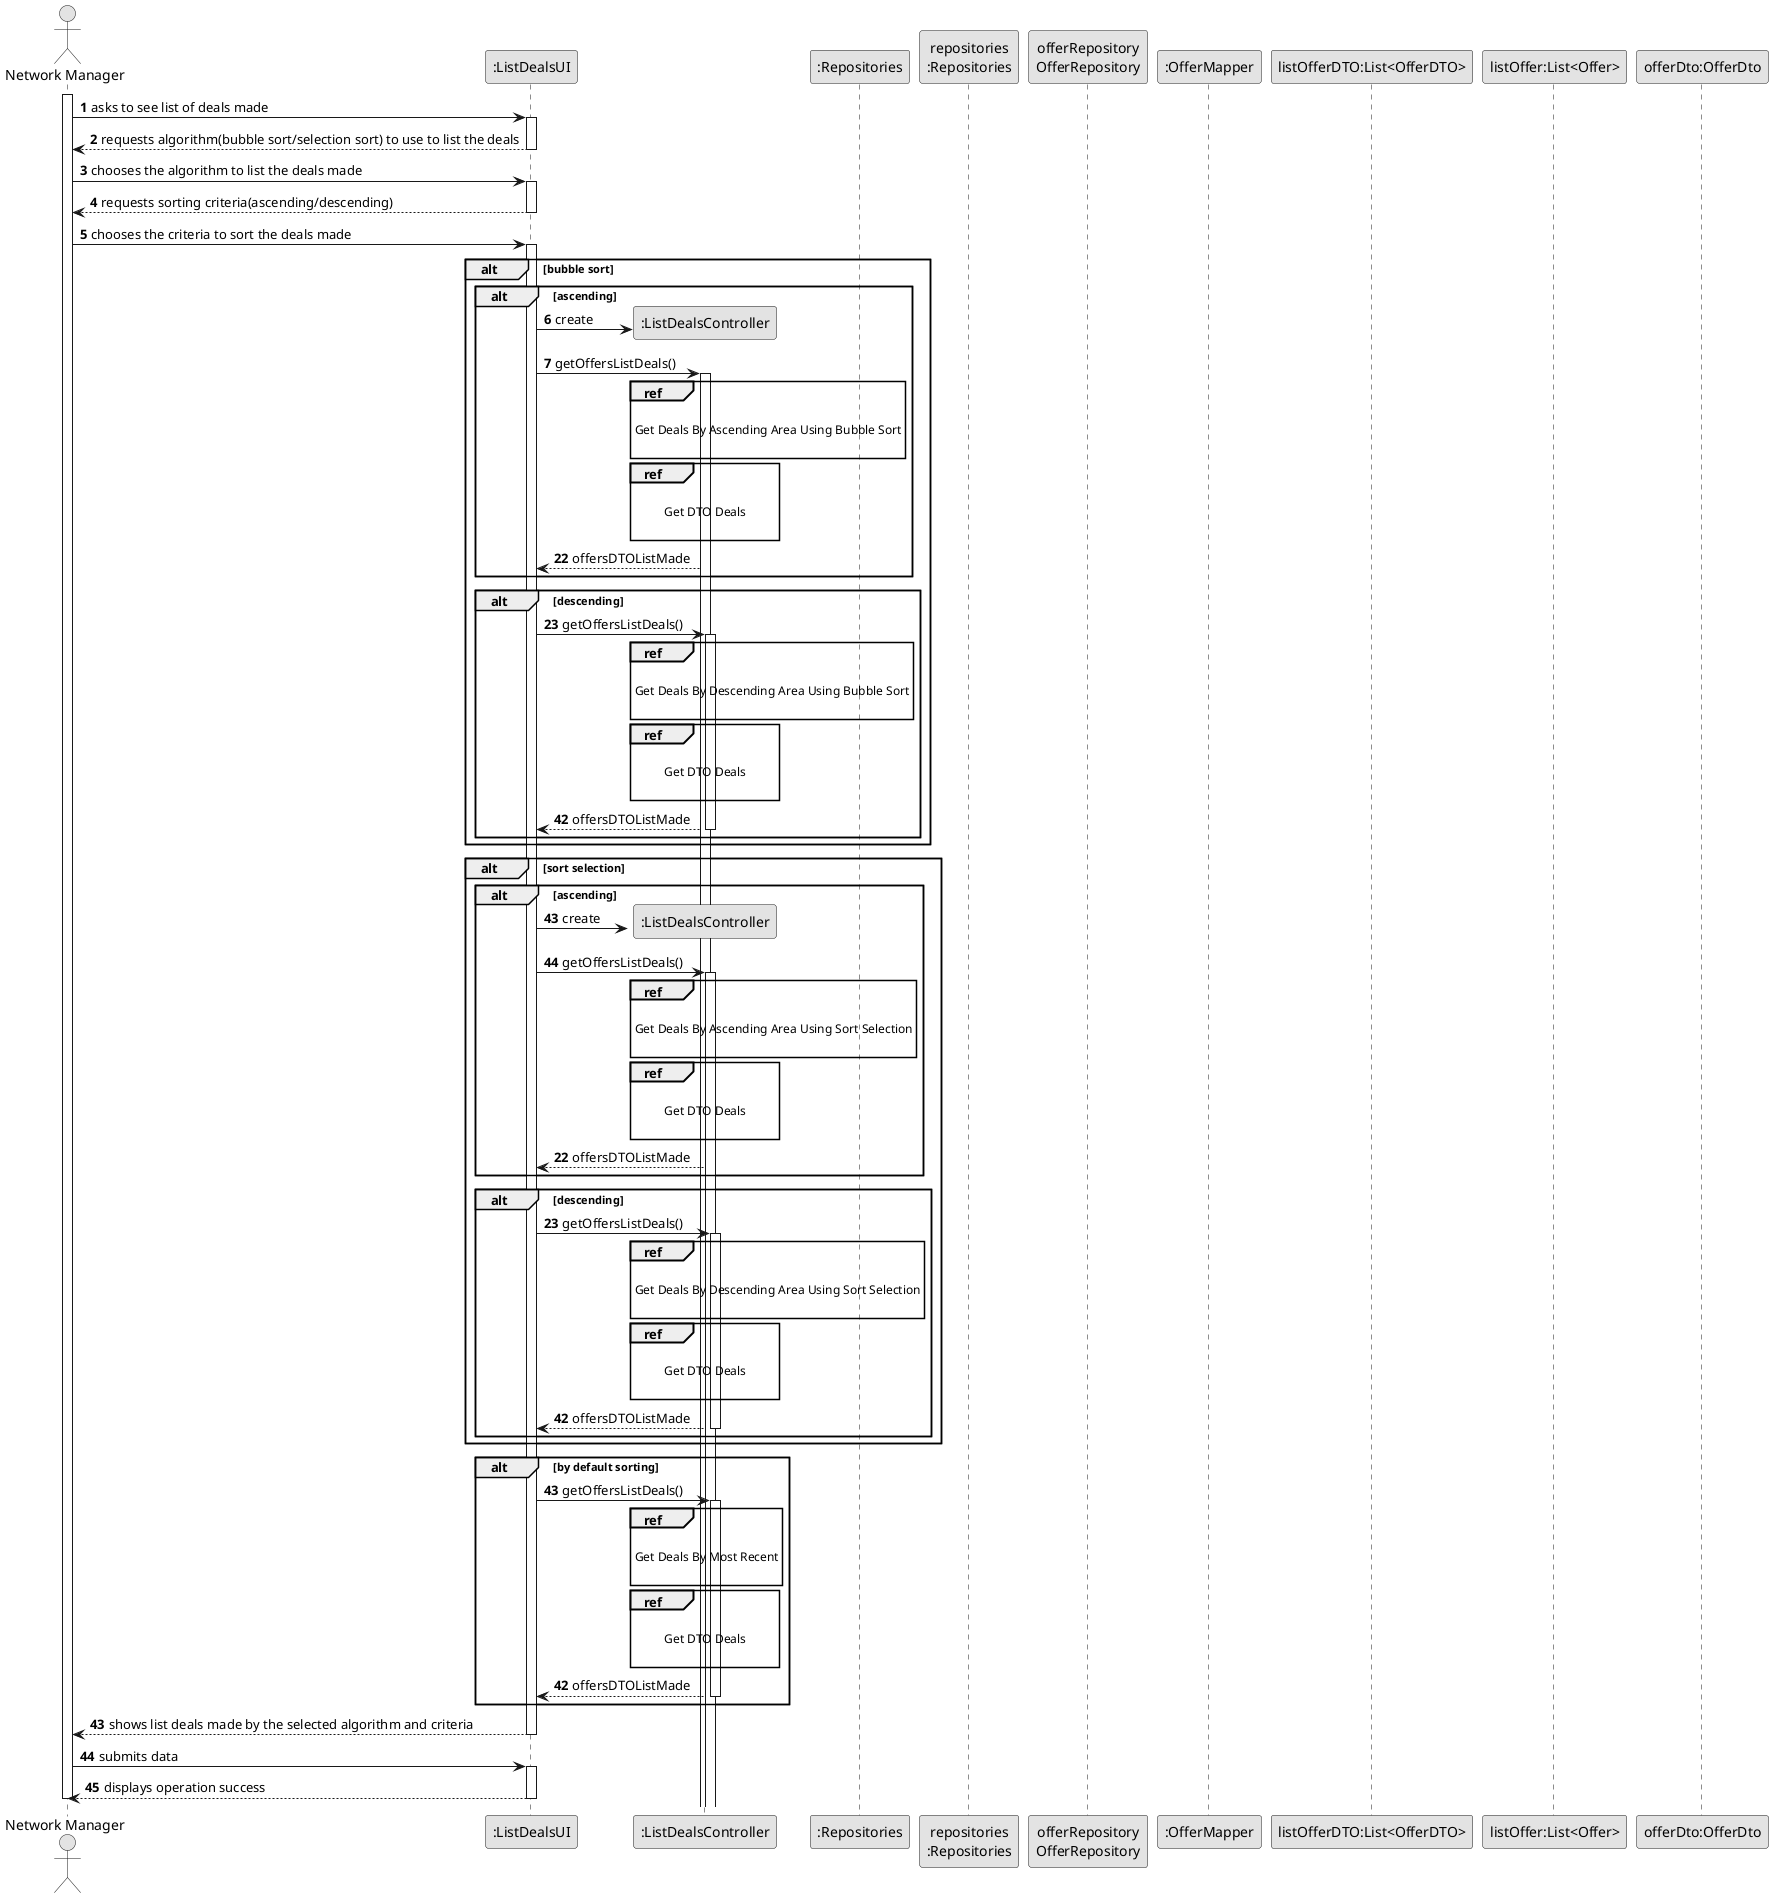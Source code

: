 @startuml
skinparam monochrome true
skinparam packageStyle rectangle
skinparam shadowing false

autonumber

'hide footbox
actor "Network Manager" as NetworkManager
participant ":ListDealsUI" as ListDealsUI
participant ":ListDealsController" as ListDealsController
participant ":Repositories" as RepositorySingleton
participant "repositories\n:Repositories" as PLAT
participant "offerRepository\nOfferRepository" as OfferRepository
participant ":OfferMapper" as OfferMapper
participant "listOfferDTO:List<OfferDTO>" as ListOfferDto
participant "listOffer:List<Offer>" as ListOffer
participant "offerDto:OfferDto" as OfferDto

activate NetworkManager

        NetworkManager -> ListDealsUI : asks to see list of deals made
                activate ListDealsUI

                ListDealsUI --> NetworkManager: requests algorithm(bubble sort/selection sort) to use to list the deals
                deactivate ListDealsUI

                 NetworkManager -> ListDealsUI : chooses the algorithm to list the deals made
                        activate ListDealsUI

                        ListDealsUI --> NetworkManager: requests sorting criteria(ascending/descending)
                        deactivate ListDealsUI

             NetworkManager -> ListDealsUI : chooses the criteria to sort the deals made
                        activate ListDealsUI
alt bubble sort
alt ascending


            ListDealsUI -> ListDealsController** : create

            ListDealsUI -> ListDealsController : getOffersListDeals()
            activate ListDealsController

ref over ListDealsController

            Get Deals By Ascending Area Using Bubble Sort

end ref

ref over ListDealsController

            Get DTO Deals

end ref

autonumber 22

ListDealsController --> ListDealsUI: offersDTOListMade



end

alt descending


'

            ListDealsUI -> ListDealsController : getOffersListDeals()
            activate ListDealsController


ref over ListDealsController

            Get Deals By Descending Area Using Bubble Sort

end ref

ref over ListDealsController

            Get DTO Deals

end ref

autonumber 42
                ListDealsController --> ListDealsUI : offersDTOListMade
            deactivate ListDealsController


  end
end



alt sort selection

alt ascending



            ListDealsUI -> ListDealsController** : create

            ListDealsUI -> ListDealsController : getOffersListDeals()
            activate ListDealsController

ref over ListDealsController

            Get Deals By Ascending Area Using Sort Selection

end ref

ref over ListDealsController

            Get DTO Deals

end ref

autonumber 22

ListDealsController --> ListDealsUI: offersDTOListMade


end

alt descending


'

            ListDealsUI -> ListDealsController : getOffersListDeals()
            activate ListDealsController


ref over ListDealsController

            Get Deals By Descending Area Using Sort Selection

end ref

ref over ListDealsController

            Get DTO Deals

end ref

autonumber 42
                ListDealsController --> ListDealsUI : offersDTOListMade
            deactivate ListDealsController


end
end


alt by default sorting


'            UI --> ADM : requests data (reference, description,  informal \n description, technical description, duration, cost)
            'create CTRL

            ListDealsUI -> ListDealsController : getOffersListDeals()
            activate ListDealsController


ref over ListDealsController

            Get Deals By Most Recent

end ref

ref over ListDealsController

            Get DTO Deals

end ref

autonumber 42
                ListDealsController --> ListDealsUI : offersDTOListMade
            deactivate ListDealsController


end




 ListDealsUI --> NetworkManager : shows list deals made by the selected algorithm and criteria
        deactivate ListDealsUI
    NetworkManager -> ListDealsUI : submits data
    activate ListDealsUI

            ListDealsUI --> NetworkManager: displays operation success
    deactivate ListDealsUI

deactivate NetworkManager

@enduml